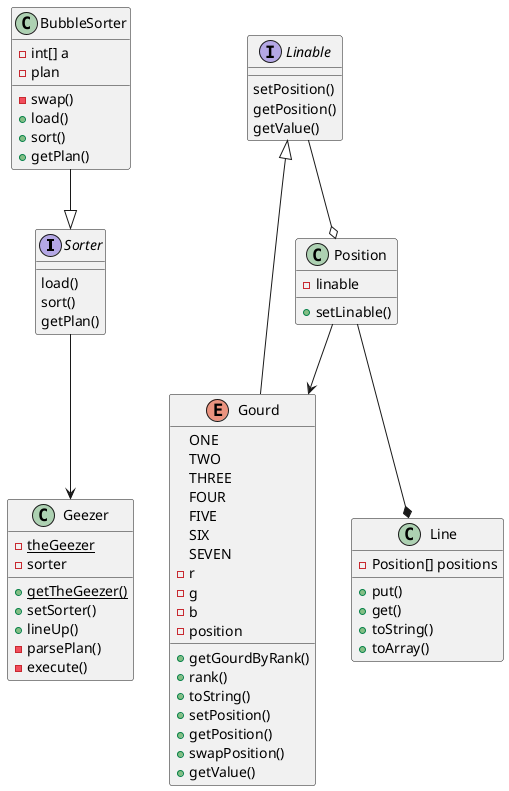 @startuml GourdLine

interface Sorter
{
    load()
    sort()
    getPlan()
}

class BubbleSorter
{
    - int[] a
    - plan

    - swap()
    + load()
    + sort()
    + getPlan()
}

interface Linable
{
    setPosition()
    getPosition()
    getValue()
}

enum Gourd
{
    ONE
    TWO
    THREE
    FOUR
    FIVE
    SIX
    SEVEN
    - r
    - g
    - b
    - position

    + getGourdByRank()
    + rank()
    + toString()
    + setPosition()
    + getPosition()
    + swapPosition()
    + getValue()
}


class Line
{
    - Position[] positions

    + put()
    + get()
    + toString()
    + toArray()
}

class Position
{
    - linable 

    + setLinable()
}


class Geezer
{
    - {static}theGeezer
    - sorter

    + {static}getTheGeezer()
    + setSorter()
    + lineUp()
    - parsePlan()
    - execute()
}

BubbleSorter --|> Sorter
Sorter --> Geezer

Gourd --|> Linable
Position --> Gourd
Linable --o Position

Position --* Line
@enduml